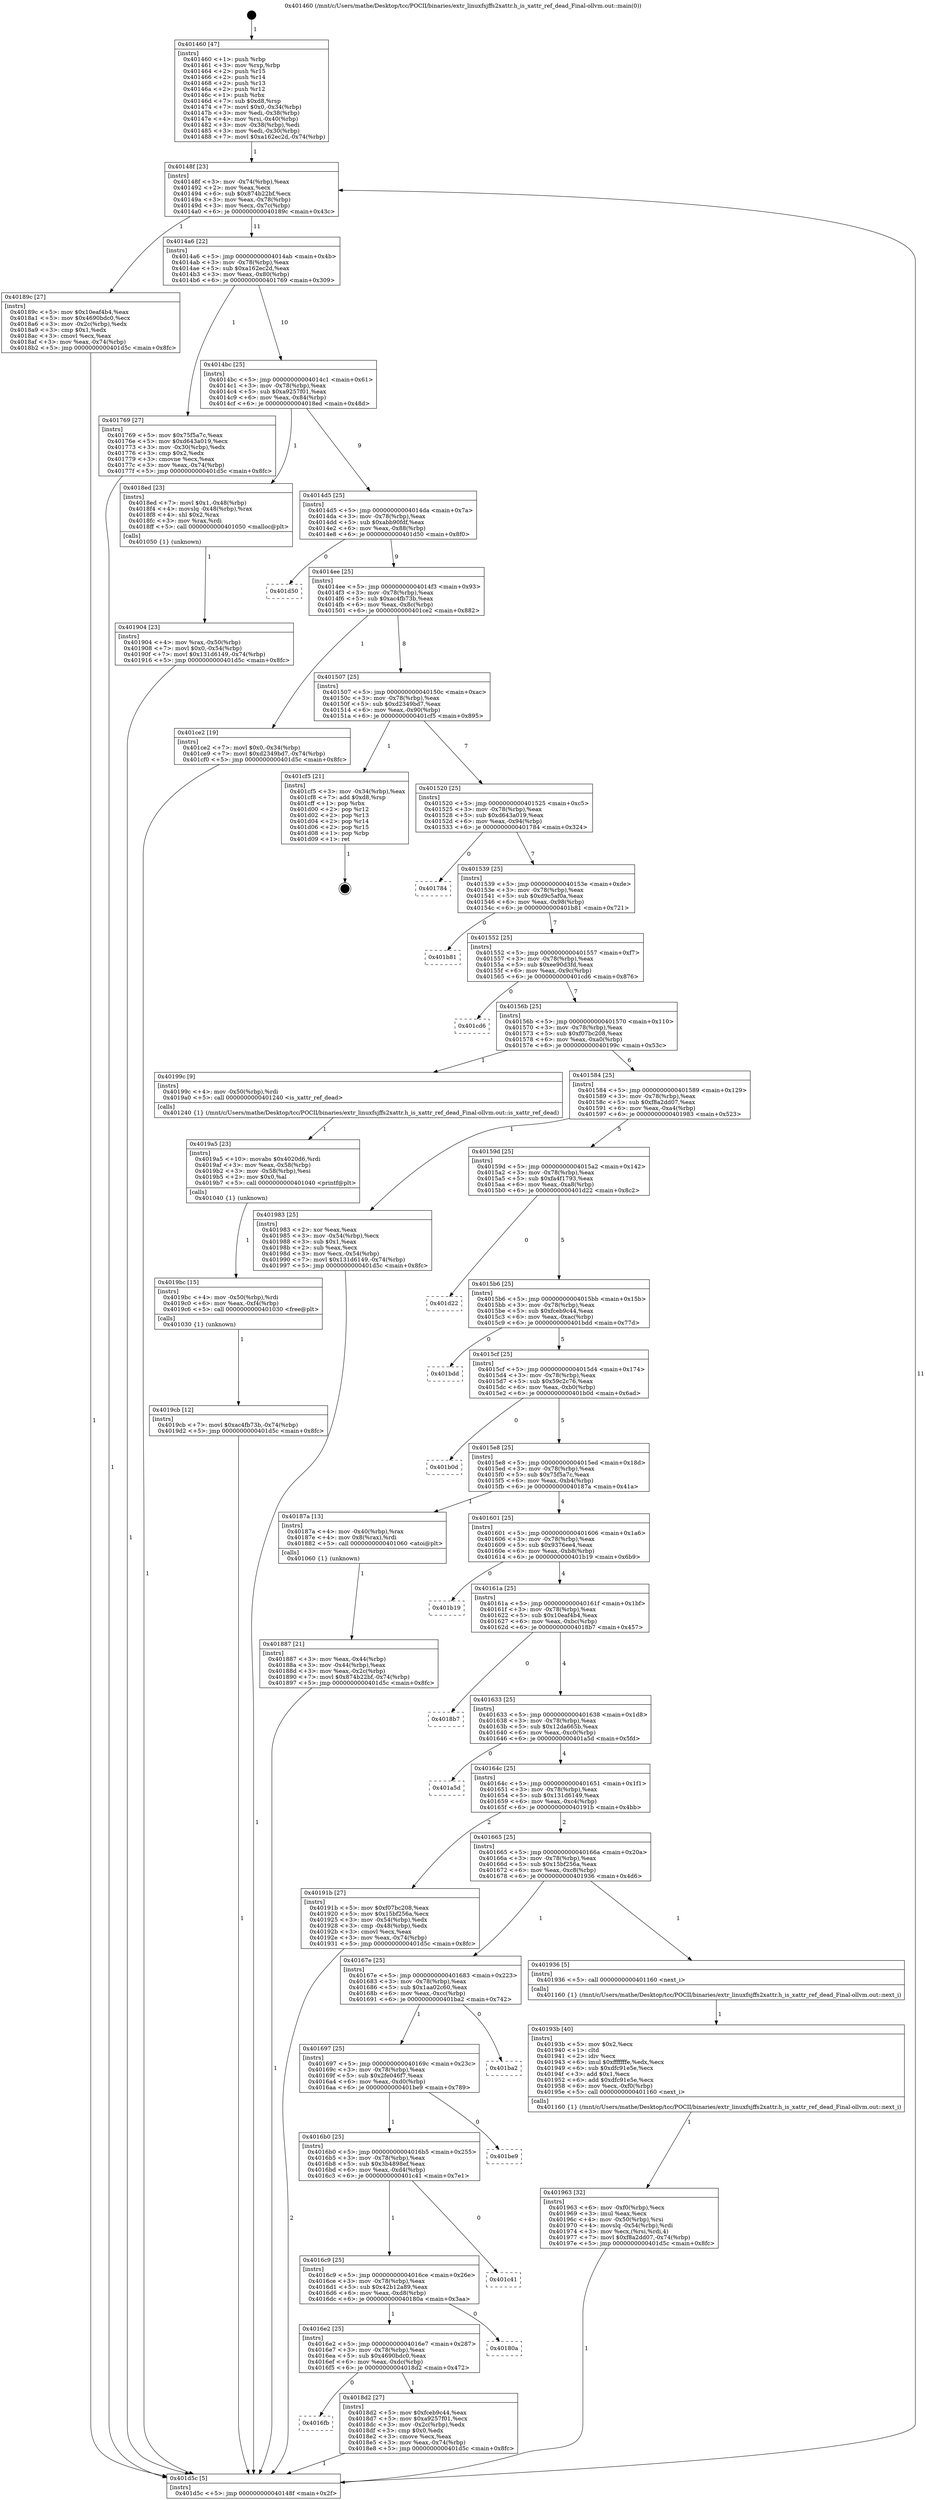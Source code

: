 digraph "0x401460" {
  label = "0x401460 (/mnt/c/Users/mathe/Desktop/tcc/POCII/binaries/extr_linuxfsjffs2xattr.h_is_xattr_ref_dead_Final-ollvm.out::main(0))"
  labelloc = "t"
  node[shape=record]

  Entry [label="",width=0.3,height=0.3,shape=circle,fillcolor=black,style=filled]
  "0x40148f" [label="{
     0x40148f [23]\l
     | [instrs]\l
     &nbsp;&nbsp;0x40148f \<+3\>: mov -0x74(%rbp),%eax\l
     &nbsp;&nbsp;0x401492 \<+2\>: mov %eax,%ecx\l
     &nbsp;&nbsp;0x401494 \<+6\>: sub $0x874b22bf,%ecx\l
     &nbsp;&nbsp;0x40149a \<+3\>: mov %eax,-0x78(%rbp)\l
     &nbsp;&nbsp;0x40149d \<+3\>: mov %ecx,-0x7c(%rbp)\l
     &nbsp;&nbsp;0x4014a0 \<+6\>: je 000000000040189c \<main+0x43c\>\l
  }"]
  "0x40189c" [label="{
     0x40189c [27]\l
     | [instrs]\l
     &nbsp;&nbsp;0x40189c \<+5\>: mov $0x10eaf4b4,%eax\l
     &nbsp;&nbsp;0x4018a1 \<+5\>: mov $0x4690bdc0,%ecx\l
     &nbsp;&nbsp;0x4018a6 \<+3\>: mov -0x2c(%rbp),%edx\l
     &nbsp;&nbsp;0x4018a9 \<+3\>: cmp $0x1,%edx\l
     &nbsp;&nbsp;0x4018ac \<+3\>: cmovl %ecx,%eax\l
     &nbsp;&nbsp;0x4018af \<+3\>: mov %eax,-0x74(%rbp)\l
     &nbsp;&nbsp;0x4018b2 \<+5\>: jmp 0000000000401d5c \<main+0x8fc\>\l
  }"]
  "0x4014a6" [label="{
     0x4014a6 [22]\l
     | [instrs]\l
     &nbsp;&nbsp;0x4014a6 \<+5\>: jmp 00000000004014ab \<main+0x4b\>\l
     &nbsp;&nbsp;0x4014ab \<+3\>: mov -0x78(%rbp),%eax\l
     &nbsp;&nbsp;0x4014ae \<+5\>: sub $0xa162ec2d,%eax\l
     &nbsp;&nbsp;0x4014b3 \<+3\>: mov %eax,-0x80(%rbp)\l
     &nbsp;&nbsp;0x4014b6 \<+6\>: je 0000000000401769 \<main+0x309\>\l
  }"]
  Exit [label="",width=0.3,height=0.3,shape=circle,fillcolor=black,style=filled,peripheries=2]
  "0x401769" [label="{
     0x401769 [27]\l
     | [instrs]\l
     &nbsp;&nbsp;0x401769 \<+5\>: mov $0x75f5a7c,%eax\l
     &nbsp;&nbsp;0x40176e \<+5\>: mov $0xd643a019,%ecx\l
     &nbsp;&nbsp;0x401773 \<+3\>: mov -0x30(%rbp),%edx\l
     &nbsp;&nbsp;0x401776 \<+3\>: cmp $0x2,%edx\l
     &nbsp;&nbsp;0x401779 \<+3\>: cmovne %ecx,%eax\l
     &nbsp;&nbsp;0x40177c \<+3\>: mov %eax,-0x74(%rbp)\l
     &nbsp;&nbsp;0x40177f \<+5\>: jmp 0000000000401d5c \<main+0x8fc\>\l
  }"]
  "0x4014bc" [label="{
     0x4014bc [25]\l
     | [instrs]\l
     &nbsp;&nbsp;0x4014bc \<+5\>: jmp 00000000004014c1 \<main+0x61\>\l
     &nbsp;&nbsp;0x4014c1 \<+3\>: mov -0x78(%rbp),%eax\l
     &nbsp;&nbsp;0x4014c4 \<+5\>: sub $0xa9257f01,%eax\l
     &nbsp;&nbsp;0x4014c9 \<+6\>: mov %eax,-0x84(%rbp)\l
     &nbsp;&nbsp;0x4014cf \<+6\>: je 00000000004018ed \<main+0x48d\>\l
  }"]
  "0x401d5c" [label="{
     0x401d5c [5]\l
     | [instrs]\l
     &nbsp;&nbsp;0x401d5c \<+5\>: jmp 000000000040148f \<main+0x2f\>\l
  }"]
  "0x401460" [label="{
     0x401460 [47]\l
     | [instrs]\l
     &nbsp;&nbsp;0x401460 \<+1\>: push %rbp\l
     &nbsp;&nbsp;0x401461 \<+3\>: mov %rsp,%rbp\l
     &nbsp;&nbsp;0x401464 \<+2\>: push %r15\l
     &nbsp;&nbsp;0x401466 \<+2\>: push %r14\l
     &nbsp;&nbsp;0x401468 \<+2\>: push %r13\l
     &nbsp;&nbsp;0x40146a \<+2\>: push %r12\l
     &nbsp;&nbsp;0x40146c \<+1\>: push %rbx\l
     &nbsp;&nbsp;0x40146d \<+7\>: sub $0xd8,%rsp\l
     &nbsp;&nbsp;0x401474 \<+7\>: movl $0x0,-0x34(%rbp)\l
     &nbsp;&nbsp;0x40147b \<+3\>: mov %edi,-0x38(%rbp)\l
     &nbsp;&nbsp;0x40147e \<+4\>: mov %rsi,-0x40(%rbp)\l
     &nbsp;&nbsp;0x401482 \<+3\>: mov -0x38(%rbp),%edi\l
     &nbsp;&nbsp;0x401485 \<+3\>: mov %edi,-0x30(%rbp)\l
     &nbsp;&nbsp;0x401488 \<+7\>: movl $0xa162ec2d,-0x74(%rbp)\l
  }"]
  "0x4019cb" [label="{
     0x4019cb [12]\l
     | [instrs]\l
     &nbsp;&nbsp;0x4019cb \<+7\>: movl $0xac4fb73b,-0x74(%rbp)\l
     &nbsp;&nbsp;0x4019d2 \<+5\>: jmp 0000000000401d5c \<main+0x8fc\>\l
  }"]
  "0x4018ed" [label="{
     0x4018ed [23]\l
     | [instrs]\l
     &nbsp;&nbsp;0x4018ed \<+7\>: movl $0x1,-0x48(%rbp)\l
     &nbsp;&nbsp;0x4018f4 \<+4\>: movslq -0x48(%rbp),%rax\l
     &nbsp;&nbsp;0x4018f8 \<+4\>: shl $0x2,%rax\l
     &nbsp;&nbsp;0x4018fc \<+3\>: mov %rax,%rdi\l
     &nbsp;&nbsp;0x4018ff \<+5\>: call 0000000000401050 \<malloc@plt\>\l
     | [calls]\l
     &nbsp;&nbsp;0x401050 \{1\} (unknown)\l
  }"]
  "0x4014d5" [label="{
     0x4014d5 [25]\l
     | [instrs]\l
     &nbsp;&nbsp;0x4014d5 \<+5\>: jmp 00000000004014da \<main+0x7a\>\l
     &nbsp;&nbsp;0x4014da \<+3\>: mov -0x78(%rbp),%eax\l
     &nbsp;&nbsp;0x4014dd \<+5\>: sub $0xabb90fdf,%eax\l
     &nbsp;&nbsp;0x4014e2 \<+6\>: mov %eax,-0x88(%rbp)\l
     &nbsp;&nbsp;0x4014e8 \<+6\>: je 0000000000401d50 \<main+0x8f0\>\l
  }"]
  "0x4019bc" [label="{
     0x4019bc [15]\l
     | [instrs]\l
     &nbsp;&nbsp;0x4019bc \<+4\>: mov -0x50(%rbp),%rdi\l
     &nbsp;&nbsp;0x4019c0 \<+6\>: mov %eax,-0xf4(%rbp)\l
     &nbsp;&nbsp;0x4019c6 \<+5\>: call 0000000000401030 \<free@plt\>\l
     | [calls]\l
     &nbsp;&nbsp;0x401030 \{1\} (unknown)\l
  }"]
  "0x401d50" [label="{
     0x401d50\l
  }", style=dashed]
  "0x4014ee" [label="{
     0x4014ee [25]\l
     | [instrs]\l
     &nbsp;&nbsp;0x4014ee \<+5\>: jmp 00000000004014f3 \<main+0x93\>\l
     &nbsp;&nbsp;0x4014f3 \<+3\>: mov -0x78(%rbp),%eax\l
     &nbsp;&nbsp;0x4014f6 \<+5\>: sub $0xac4fb73b,%eax\l
     &nbsp;&nbsp;0x4014fb \<+6\>: mov %eax,-0x8c(%rbp)\l
     &nbsp;&nbsp;0x401501 \<+6\>: je 0000000000401ce2 \<main+0x882\>\l
  }"]
  "0x4019a5" [label="{
     0x4019a5 [23]\l
     | [instrs]\l
     &nbsp;&nbsp;0x4019a5 \<+10\>: movabs $0x4020d6,%rdi\l
     &nbsp;&nbsp;0x4019af \<+3\>: mov %eax,-0x58(%rbp)\l
     &nbsp;&nbsp;0x4019b2 \<+3\>: mov -0x58(%rbp),%esi\l
     &nbsp;&nbsp;0x4019b5 \<+2\>: mov $0x0,%al\l
     &nbsp;&nbsp;0x4019b7 \<+5\>: call 0000000000401040 \<printf@plt\>\l
     | [calls]\l
     &nbsp;&nbsp;0x401040 \{1\} (unknown)\l
  }"]
  "0x401ce2" [label="{
     0x401ce2 [19]\l
     | [instrs]\l
     &nbsp;&nbsp;0x401ce2 \<+7\>: movl $0x0,-0x34(%rbp)\l
     &nbsp;&nbsp;0x401ce9 \<+7\>: movl $0xd2349bd7,-0x74(%rbp)\l
     &nbsp;&nbsp;0x401cf0 \<+5\>: jmp 0000000000401d5c \<main+0x8fc\>\l
  }"]
  "0x401507" [label="{
     0x401507 [25]\l
     | [instrs]\l
     &nbsp;&nbsp;0x401507 \<+5\>: jmp 000000000040150c \<main+0xac\>\l
     &nbsp;&nbsp;0x40150c \<+3\>: mov -0x78(%rbp),%eax\l
     &nbsp;&nbsp;0x40150f \<+5\>: sub $0xd2349bd7,%eax\l
     &nbsp;&nbsp;0x401514 \<+6\>: mov %eax,-0x90(%rbp)\l
     &nbsp;&nbsp;0x40151a \<+6\>: je 0000000000401cf5 \<main+0x895\>\l
  }"]
  "0x401963" [label="{
     0x401963 [32]\l
     | [instrs]\l
     &nbsp;&nbsp;0x401963 \<+6\>: mov -0xf0(%rbp),%ecx\l
     &nbsp;&nbsp;0x401969 \<+3\>: imul %eax,%ecx\l
     &nbsp;&nbsp;0x40196c \<+4\>: mov -0x50(%rbp),%rsi\l
     &nbsp;&nbsp;0x401970 \<+4\>: movslq -0x54(%rbp),%rdi\l
     &nbsp;&nbsp;0x401974 \<+3\>: mov %ecx,(%rsi,%rdi,4)\l
     &nbsp;&nbsp;0x401977 \<+7\>: movl $0xf8a2dd07,-0x74(%rbp)\l
     &nbsp;&nbsp;0x40197e \<+5\>: jmp 0000000000401d5c \<main+0x8fc\>\l
  }"]
  "0x401cf5" [label="{
     0x401cf5 [21]\l
     | [instrs]\l
     &nbsp;&nbsp;0x401cf5 \<+3\>: mov -0x34(%rbp),%eax\l
     &nbsp;&nbsp;0x401cf8 \<+7\>: add $0xd8,%rsp\l
     &nbsp;&nbsp;0x401cff \<+1\>: pop %rbx\l
     &nbsp;&nbsp;0x401d00 \<+2\>: pop %r12\l
     &nbsp;&nbsp;0x401d02 \<+2\>: pop %r13\l
     &nbsp;&nbsp;0x401d04 \<+2\>: pop %r14\l
     &nbsp;&nbsp;0x401d06 \<+2\>: pop %r15\l
     &nbsp;&nbsp;0x401d08 \<+1\>: pop %rbp\l
     &nbsp;&nbsp;0x401d09 \<+1\>: ret\l
  }"]
  "0x401520" [label="{
     0x401520 [25]\l
     | [instrs]\l
     &nbsp;&nbsp;0x401520 \<+5\>: jmp 0000000000401525 \<main+0xc5\>\l
     &nbsp;&nbsp;0x401525 \<+3\>: mov -0x78(%rbp),%eax\l
     &nbsp;&nbsp;0x401528 \<+5\>: sub $0xd643a019,%eax\l
     &nbsp;&nbsp;0x40152d \<+6\>: mov %eax,-0x94(%rbp)\l
     &nbsp;&nbsp;0x401533 \<+6\>: je 0000000000401784 \<main+0x324\>\l
  }"]
  "0x40193b" [label="{
     0x40193b [40]\l
     | [instrs]\l
     &nbsp;&nbsp;0x40193b \<+5\>: mov $0x2,%ecx\l
     &nbsp;&nbsp;0x401940 \<+1\>: cltd\l
     &nbsp;&nbsp;0x401941 \<+2\>: idiv %ecx\l
     &nbsp;&nbsp;0x401943 \<+6\>: imul $0xfffffffe,%edx,%ecx\l
     &nbsp;&nbsp;0x401949 \<+6\>: sub $0xdfc91e5e,%ecx\l
     &nbsp;&nbsp;0x40194f \<+3\>: add $0x1,%ecx\l
     &nbsp;&nbsp;0x401952 \<+6\>: add $0xdfc91e5e,%ecx\l
     &nbsp;&nbsp;0x401958 \<+6\>: mov %ecx,-0xf0(%rbp)\l
     &nbsp;&nbsp;0x40195e \<+5\>: call 0000000000401160 \<next_i\>\l
     | [calls]\l
     &nbsp;&nbsp;0x401160 \{1\} (/mnt/c/Users/mathe/Desktop/tcc/POCII/binaries/extr_linuxfsjffs2xattr.h_is_xattr_ref_dead_Final-ollvm.out::next_i)\l
  }"]
  "0x401784" [label="{
     0x401784\l
  }", style=dashed]
  "0x401539" [label="{
     0x401539 [25]\l
     | [instrs]\l
     &nbsp;&nbsp;0x401539 \<+5\>: jmp 000000000040153e \<main+0xde\>\l
     &nbsp;&nbsp;0x40153e \<+3\>: mov -0x78(%rbp),%eax\l
     &nbsp;&nbsp;0x401541 \<+5\>: sub $0xd9c5af0a,%eax\l
     &nbsp;&nbsp;0x401546 \<+6\>: mov %eax,-0x98(%rbp)\l
     &nbsp;&nbsp;0x40154c \<+6\>: je 0000000000401b81 \<main+0x721\>\l
  }"]
  "0x401904" [label="{
     0x401904 [23]\l
     | [instrs]\l
     &nbsp;&nbsp;0x401904 \<+4\>: mov %rax,-0x50(%rbp)\l
     &nbsp;&nbsp;0x401908 \<+7\>: movl $0x0,-0x54(%rbp)\l
     &nbsp;&nbsp;0x40190f \<+7\>: movl $0x131d6149,-0x74(%rbp)\l
     &nbsp;&nbsp;0x401916 \<+5\>: jmp 0000000000401d5c \<main+0x8fc\>\l
  }"]
  "0x401b81" [label="{
     0x401b81\l
  }", style=dashed]
  "0x401552" [label="{
     0x401552 [25]\l
     | [instrs]\l
     &nbsp;&nbsp;0x401552 \<+5\>: jmp 0000000000401557 \<main+0xf7\>\l
     &nbsp;&nbsp;0x401557 \<+3\>: mov -0x78(%rbp),%eax\l
     &nbsp;&nbsp;0x40155a \<+5\>: sub $0xee90d3fd,%eax\l
     &nbsp;&nbsp;0x40155f \<+6\>: mov %eax,-0x9c(%rbp)\l
     &nbsp;&nbsp;0x401565 \<+6\>: je 0000000000401cd6 \<main+0x876\>\l
  }"]
  "0x4016fb" [label="{
     0x4016fb\l
  }", style=dashed]
  "0x401cd6" [label="{
     0x401cd6\l
  }", style=dashed]
  "0x40156b" [label="{
     0x40156b [25]\l
     | [instrs]\l
     &nbsp;&nbsp;0x40156b \<+5\>: jmp 0000000000401570 \<main+0x110\>\l
     &nbsp;&nbsp;0x401570 \<+3\>: mov -0x78(%rbp),%eax\l
     &nbsp;&nbsp;0x401573 \<+5\>: sub $0xf07bc208,%eax\l
     &nbsp;&nbsp;0x401578 \<+6\>: mov %eax,-0xa0(%rbp)\l
     &nbsp;&nbsp;0x40157e \<+6\>: je 000000000040199c \<main+0x53c\>\l
  }"]
  "0x4018d2" [label="{
     0x4018d2 [27]\l
     | [instrs]\l
     &nbsp;&nbsp;0x4018d2 \<+5\>: mov $0xfceb9c44,%eax\l
     &nbsp;&nbsp;0x4018d7 \<+5\>: mov $0xa9257f01,%ecx\l
     &nbsp;&nbsp;0x4018dc \<+3\>: mov -0x2c(%rbp),%edx\l
     &nbsp;&nbsp;0x4018df \<+3\>: cmp $0x0,%edx\l
     &nbsp;&nbsp;0x4018e2 \<+3\>: cmove %ecx,%eax\l
     &nbsp;&nbsp;0x4018e5 \<+3\>: mov %eax,-0x74(%rbp)\l
     &nbsp;&nbsp;0x4018e8 \<+5\>: jmp 0000000000401d5c \<main+0x8fc\>\l
  }"]
  "0x40199c" [label="{
     0x40199c [9]\l
     | [instrs]\l
     &nbsp;&nbsp;0x40199c \<+4\>: mov -0x50(%rbp),%rdi\l
     &nbsp;&nbsp;0x4019a0 \<+5\>: call 0000000000401240 \<is_xattr_ref_dead\>\l
     | [calls]\l
     &nbsp;&nbsp;0x401240 \{1\} (/mnt/c/Users/mathe/Desktop/tcc/POCII/binaries/extr_linuxfsjffs2xattr.h_is_xattr_ref_dead_Final-ollvm.out::is_xattr_ref_dead)\l
  }"]
  "0x401584" [label="{
     0x401584 [25]\l
     | [instrs]\l
     &nbsp;&nbsp;0x401584 \<+5\>: jmp 0000000000401589 \<main+0x129\>\l
     &nbsp;&nbsp;0x401589 \<+3\>: mov -0x78(%rbp),%eax\l
     &nbsp;&nbsp;0x40158c \<+5\>: sub $0xf8a2dd07,%eax\l
     &nbsp;&nbsp;0x401591 \<+6\>: mov %eax,-0xa4(%rbp)\l
     &nbsp;&nbsp;0x401597 \<+6\>: je 0000000000401983 \<main+0x523\>\l
  }"]
  "0x4016e2" [label="{
     0x4016e2 [25]\l
     | [instrs]\l
     &nbsp;&nbsp;0x4016e2 \<+5\>: jmp 00000000004016e7 \<main+0x287\>\l
     &nbsp;&nbsp;0x4016e7 \<+3\>: mov -0x78(%rbp),%eax\l
     &nbsp;&nbsp;0x4016ea \<+5\>: sub $0x4690bdc0,%eax\l
     &nbsp;&nbsp;0x4016ef \<+6\>: mov %eax,-0xdc(%rbp)\l
     &nbsp;&nbsp;0x4016f5 \<+6\>: je 00000000004018d2 \<main+0x472\>\l
  }"]
  "0x401983" [label="{
     0x401983 [25]\l
     | [instrs]\l
     &nbsp;&nbsp;0x401983 \<+2\>: xor %eax,%eax\l
     &nbsp;&nbsp;0x401985 \<+3\>: mov -0x54(%rbp),%ecx\l
     &nbsp;&nbsp;0x401988 \<+3\>: sub $0x1,%eax\l
     &nbsp;&nbsp;0x40198b \<+2\>: sub %eax,%ecx\l
     &nbsp;&nbsp;0x40198d \<+3\>: mov %ecx,-0x54(%rbp)\l
     &nbsp;&nbsp;0x401990 \<+7\>: movl $0x131d6149,-0x74(%rbp)\l
     &nbsp;&nbsp;0x401997 \<+5\>: jmp 0000000000401d5c \<main+0x8fc\>\l
  }"]
  "0x40159d" [label="{
     0x40159d [25]\l
     | [instrs]\l
     &nbsp;&nbsp;0x40159d \<+5\>: jmp 00000000004015a2 \<main+0x142\>\l
     &nbsp;&nbsp;0x4015a2 \<+3\>: mov -0x78(%rbp),%eax\l
     &nbsp;&nbsp;0x4015a5 \<+5\>: sub $0xfa4f1793,%eax\l
     &nbsp;&nbsp;0x4015aa \<+6\>: mov %eax,-0xa8(%rbp)\l
     &nbsp;&nbsp;0x4015b0 \<+6\>: je 0000000000401d22 \<main+0x8c2\>\l
  }"]
  "0x40180a" [label="{
     0x40180a\l
  }", style=dashed]
  "0x401d22" [label="{
     0x401d22\l
  }", style=dashed]
  "0x4015b6" [label="{
     0x4015b6 [25]\l
     | [instrs]\l
     &nbsp;&nbsp;0x4015b6 \<+5\>: jmp 00000000004015bb \<main+0x15b\>\l
     &nbsp;&nbsp;0x4015bb \<+3\>: mov -0x78(%rbp),%eax\l
     &nbsp;&nbsp;0x4015be \<+5\>: sub $0xfceb9c44,%eax\l
     &nbsp;&nbsp;0x4015c3 \<+6\>: mov %eax,-0xac(%rbp)\l
     &nbsp;&nbsp;0x4015c9 \<+6\>: je 0000000000401bdd \<main+0x77d\>\l
  }"]
  "0x4016c9" [label="{
     0x4016c9 [25]\l
     | [instrs]\l
     &nbsp;&nbsp;0x4016c9 \<+5\>: jmp 00000000004016ce \<main+0x26e\>\l
     &nbsp;&nbsp;0x4016ce \<+3\>: mov -0x78(%rbp),%eax\l
     &nbsp;&nbsp;0x4016d1 \<+5\>: sub $0x42b12a89,%eax\l
     &nbsp;&nbsp;0x4016d6 \<+6\>: mov %eax,-0xd8(%rbp)\l
     &nbsp;&nbsp;0x4016dc \<+6\>: je 000000000040180a \<main+0x3aa\>\l
  }"]
  "0x401bdd" [label="{
     0x401bdd\l
  }", style=dashed]
  "0x4015cf" [label="{
     0x4015cf [25]\l
     | [instrs]\l
     &nbsp;&nbsp;0x4015cf \<+5\>: jmp 00000000004015d4 \<main+0x174\>\l
     &nbsp;&nbsp;0x4015d4 \<+3\>: mov -0x78(%rbp),%eax\l
     &nbsp;&nbsp;0x4015d7 \<+5\>: sub $0x59c2c76,%eax\l
     &nbsp;&nbsp;0x4015dc \<+6\>: mov %eax,-0xb0(%rbp)\l
     &nbsp;&nbsp;0x4015e2 \<+6\>: je 0000000000401b0d \<main+0x6ad\>\l
  }"]
  "0x401c41" [label="{
     0x401c41\l
  }", style=dashed]
  "0x401b0d" [label="{
     0x401b0d\l
  }", style=dashed]
  "0x4015e8" [label="{
     0x4015e8 [25]\l
     | [instrs]\l
     &nbsp;&nbsp;0x4015e8 \<+5\>: jmp 00000000004015ed \<main+0x18d\>\l
     &nbsp;&nbsp;0x4015ed \<+3\>: mov -0x78(%rbp),%eax\l
     &nbsp;&nbsp;0x4015f0 \<+5\>: sub $0x75f5a7c,%eax\l
     &nbsp;&nbsp;0x4015f5 \<+6\>: mov %eax,-0xb4(%rbp)\l
     &nbsp;&nbsp;0x4015fb \<+6\>: je 000000000040187a \<main+0x41a\>\l
  }"]
  "0x4016b0" [label="{
     0x4016b0 [25]\l
     | [instrs]\l
     &nbsp;&nbsp;0x4016b0 \<+5\>: jmp 00000000004016b5 \<main+0x255\>\l
     &nbsp;&nbsp;0x4016b5 \<+3\>: mov -0x78(%rbp),%eax\l
     &nbsp;&nbsp;0x4016b8 \<+5\>: sub $0x3b4898ef,%eax\l
     &nbsp;&nbsp;0x4016bd \<+6\>: mov %eax,-0xd4(%rbp)\l
     &nbsp;&nbsp;0x4016c3 \<+6\>: je 0000000000401c41 \<main+0x7e1\>\l
  }"]
  "0x40187a" [label="{
     0x40187a [13]\l
     | [instrs]\l
     &nbsp;&nbsp;0x40187a \<+4\>: mov -0x40(%rbp),%rax\l
     &nbsp;&nbsp;0x40187e \<+4\>: mov 0x8(%rax),%rdi\l
     &nbsp;&nbsp;0x401882 \<+5\>: call 0000000000401060 \<atoi@plt\>\l
     | [calls]\l
     &nbsp;&nbsp;0x401060 \{1\} (unknown)\l
  }"]
  "0x401601" [label="{
     0x401601 [25]\l
     | [instrs]\l
     &nbsp;&nbsp;0x401601 \<+5\>: jmp 0000000000401606 \<main+0x1a6\>\l
     &nbsp;&nbsp;0x401606 \<+3\>: mov -0x78(%rbp),%eax\l
     &nbsp;&nbsp;0x401609 \<+5\>: sub $0x9376ee4,%eax\l
     &nbsp;&nbsp;0x40160e \<+6\>: mov %eax,-0xb8(%rbp)\l
     &nbsp;&nbsp;0x401614 \<+6\>: je 0000000000401b19 \<main+0x6b9\>\l
  }"]
  "0x401887" [label="{
     0x401887 [21]\l
     | [instrs]\l
     &nbsp;&nbsp;0x401887 \<+3\>: mov %eax,-0x44(%rbp)\l
     &nbsp;&nbsp;0x40188a \<+3\>: mov -0x44(%rbp),%eax\l
     &nbsp;&nbsp;0x40188d \<+3\>: mov %eax,-0x2c(%rbp)\l
     &nbsp;&nbsp;0x401890 \<+7\>: movl $0x874b22bf,-0x74(%rbp)\l
     &nbsp;&nbsp;0x401897 \<+5\>: jmp 0000000000401d5c \<main+0x8fc\>\l
  }"]
  "0x401be9" [label="{
     0x401be9\l
  }", style=dashed]
  "0x401b19" [label="{
     0x401b19\l
  }", style=dashed]
  "0x40161a" [label="{
     0x40161a [25]\l
     | [instrs]\l
     &nbsp;&nbsp;0x40161a \<+5\>: jmp 000000000040161f \<main+0x1bf\>\l
     &nbsp;&nbsp;0x40161f \<+3\>: mov -0x78(%rbp),%eax\l
     &nbsp;&nbsp;0x401622 \<+5\>: sub $0x10eaf4b4,%eax\l
     &nbsp;&nbsp;0x401627 \<+6\>: mov %eax,-0xbc(%rbp)\l
     &nbsp;&nbsp;0x40162d \<+6\>: je 00000000004018b7 \<main+0x457\>\l
  }"]
  "0x401697" [label="{
     0x401697 [25]\l
     | [instrs]\l
     &nbsp;&nbsp;0x401697 \<+5\>: jmp 000000000040169c \<main+0x23c\>\l
     &nbsp;&nbsp;0x40169c \<+3\>: mov -0x78(%rbp),%eax\l
     &nbsp;&nbsp;0x40169f \<+5\>: sub $0x2fe046f7,%eax\l
     &nbsp;&nbsp;0x4016a4 \<+6\>: mov %eax,-0xd0(%rbp)\l
     &nbsp;&nbsp;0x4016aa \<+6\>: je 0000000000401be9 \<main+0x789\>\l
  }"]
  "0x4018b7" [label="{
     0x4018b7\l
  }", style=dashed]
  "0x401633" [label="{
     0x401633 [25]\l
     | [instrs]\l
     &nbsp;&nbsp;0x401633 \<+5\>: jmp 0000000000401638 \<main+0x1d8\>\l
     &nbsp;&nbsp;0x401638 \<+3\>: mov -0x78(%rbp),%eax\l
     &nbsp;&nbsp;0x40163b \<+5\>: sub $0x12da665b,%eax\l
     &nbsp;&nbsp;0x401640 \<+6\>: mov %eax,-0xc0(%rbp)\l
     &nbsp;&nbsp;0x401646 \<+6\>: je 0000000000401a5d \<main+0x5fd\>\l
  }"]
  "0x401ba2" [label="{
     0x401ba2\l
  }", style=dashed]
  "0x401a5d" [label="{
     0x401a5d\l
  }", style=dashed]
  "0x40164c" [label="{
     0x40164c [25]\l
     | [instrs]\l
     &nbsp;&nbsp;0x40164c \<+5\>: jmp 0000000000401651 \<main+0x1f1\>\l
     &nbsp;&nbsp;0x401651 \<+3\>: mov -0x78(%rbp),%eax\l
     &nbsp;&nbsp;0x401654 \<+5\>: sub $0x131d6149,%eax\l
     &nbsp;&nbsp;0x401659 \<+6\>: mov %eax,-0xc4(%rbp)\l
     &nbsp;&nbsp;0x40165f \<+6\>: je 000000000040191b \<main+0x4bb\>\l
  }"]
  "0x40167e" [label="{
     0x40167e [25]\l
     | [instrs]\l
     &nbsp;&nbsp;0x40167e \<+5\>: jmp 0000000000401683 \<main+0x223\>\l
     &nbsp;&nbsp;0x401683 \<+3\>: mov -0x78(%rbp),%eax\l
     &nbsp;&nbsp;0x401686 \<+5\>: sub $0x1aa02c60,%eax\l
     &nbsp;&nbsp;0x40168b \<+6\>: mov %eax,-0xcc(%rbp)\l
     &nbsp;&nbsp;0x401691 \<+6\>: je 0000000000401ba2 \<main+0x742\>\l
  }"]
  "0x40191b" [label="{
     0x40191b [27]\l
     | [instrs]\l
     &nbsp;&nbsp;0x40191b \<+5\>: mov $0xf07bc208,%eax\l
     &nbsp;&nbsp;0x401920 \<+5\>: mov $0x15bf256a,%ecx\l
     &nbsp;&nbsp;0x401925 \<+3\>: mov -0x54(%rbp),%edx\l
     &nbsp;&nbsp;0x401928 \<+3\>: cmp -0x48(%rbp),%edx\l
     &nbsp;&nbsp;0x40192b \<+3\>: cmovl %ecx,%eax\l
     &nbsp;&nbsp;0x40192e \<+3\>: mov %eax,-0x74(%rbp)\l
     &nbsp;&nbsp;0x401931 \<+5\>: jmp 0000000000401d5c \<main+0x8fc\>\l
  }"]
  "0x401665" [label="{
     0x401665 [25]\l
     | [instrs]\l
     &nbsp;&nbsp;0x401665 \<+5\>: jmp 000000000040166a \<main+0x20a\>\l
     &nbsp;&nbsp;0x40166a \<+3\>: mov -0x78(%rbp),%eax\l
     &nbsp;&nbsp;0x40166d \<+5\>: sub $0x15bf256a,%eax\l
     &nbsp;&nbsp;0x401672 \<+6\>: mov %eax,-0xc8(%rbp)\l
     &nbsp;&nbsp;0x401678 \<+6\>: je 0000000000401936 \<main+0x4d6\>\l
  }"]
  "0x401936" [label="{
     0x401936 [5]\l
     | [instrs]\l
     &nbsp;&nbsp;0x401936 \<+5\>: call 0000000000401160 \<next_i\>\l
     | [calls]\l
     &nbsp;&nbsp;0x401160 \{1\} (/mnt/c/Users/mathe/Desktop/tcc/POCII/binaries/extr_linuxfsjffs2xattr.h_is_xattr_ref_dead_Final-ollvm.out::next_i)\l
  }"]
  Entry -> "0x401460" [label=" 1"]
  "0x40148f" -> "0x40189c" [label=" 1"]
  "0x40148f" -> "0x4014a6" [label=" 11"]
  "0x401cf5" -> Exit [label=" 1"]
  "0x4014a6" -> "0x401769" [label=" 1"]
  "0x4014a6" -> "0x4014bc" [label=" 10"]
  "0x401769" -> "0x401d5c" [label=" 1"]
  "0x401460" -> "0x40148f" [label=" 1"]
  "0x401d5c" -> "0x40148f" [label=" 11"]
  "0x401ce2" -> "0x401d5c" [label=" 1"]
  "0x4014bc" -> "0x4018ed" [label=" 1"]
  "0x4014bc" -> "0x4014d5" [label=" 9"]
  "0x4019cb" -> "0x401d5c" [label=" 1"]
  "0x4014d5" -> "0x401d50" [label=" 0"]
  "0x4014d5" -> "0x4014ee" [label=" 9"]
  "0x4019bc" -> "0x4019cb" [label=" 1"]
  "0x4014ee" -> "0x401ce2" [label=" 1"]
  "0x4014ee" -> "0x401507" [label=" 8"]
  "0x4019a5" -> "0x4019bc" [label=" 1"]
  "0x401507" -> "0x401cf5" [label=" 1"]
  "0x401507" -> "0x401520" [label=" 7"]
  "0x40199c" -> "0x4019a5" [label=" 1"]
  "0x401520" -> "0x401784" [label=" 0"]
  "0x401520" -> "0x401539" [label=" 7"]
  "0x401983" -> "0x401d5c" [label=" 1"]
  "0x401539" -> "0x401b81" [label=" 0"]
  "0x401539" -> "0x401552" [label=" 7"]
  "0x401963" -> "0x401d5c" [label=" 1"]
  "0x401552" -> "0x401cd6" [label=" 0"]
  "0x401552" -> "0x40156b" [label=" 7"]
  "0x40193b" -> "0x401963" [label=" 1"]
  "0x40156b" -> "0x40199c" [label=" 1"]
  "0x40156b" -> "0x401584" [label=" 6"]
  "0x401936" -> "0x40193b" [label=" 1"]
  "0x401584" -> "0x401983" [label=" 1"]
  "0x401584" -> "0x40159d" [label=" 5"]
  "0x401904" -> "0x401d5c" [label=" 1"]
  "0x40159d" -> "0x401d22" [label=" 0"]
  "0x40159d" -> "0x4015b6" [label=" 5"]
  "0x4018ed" -> "0x401904" [label=" 1"]
  "0x4015b6" -> "0x401bdd" [label=" 0"]
  "0x4015b6" -> "0x4015cf" [label=" 5"]
  "0x4016e2" -> "0x4016fb" [label=" 0"]
  "0x4015cf" -> "0x401b0d" [label=" 0"]
  "0x4015cf" -> "0x4015e8" [label=" 5"]
  "0x4016e2" -> "0x4018d2" [label=" 1"]
  "0x4015e8" -> "0x40187a" [label=" 1"]
  "0x4015e8" -> "0x401601" [label=" 4"]
  "0x40187a" -> "0x401887" [label=" 1"]
  "0x401887" -> "0x401d5c" [label=" 1"]
  "0x40189c" -> "0x401d5c" [label=" 1"]
  "0x4016c9" -> "0x4016e2" [label=" 1"]
  "0x401601" -> "0x401b19" [label=" 0"]
  "0x401601" -> "0x40161a" [label=" 4"]
  "0x4016c9" -> "0x40180a" [label=" 0"]
  "0x40161a" -> "0x4018b7" [label=" 0"]
  "0x40161a" -> "0x401633" [label=" 4"]
  "0x4016b0" -> "0x4016c9" [label=" 1"]
  "0x401633" -> "0x401a5d" [label=" 0"]
  "0x401633" -> "0x40164c" [label=" 4"]
  "0x4016b0" -> "0x401c41" [label=" 0"]
  "0x40164c" -> "0x40191b" [label=" 2"]
  "0x40164c" -> "0x401665" [label=" 2"]
  "0x401697" -> "0x4016b0" [label=" 1"]
  "0x401665" -> "0x401936" [label=" 1"]
  "0x401665" -> "0x40167e" [label=" 1"]
  "0x40191b" -> "0x401d5c" [label=" 2"]
  "0x40167e" -> "0x401ba2" [label=" 0"]
  "0x40167e" -> "0x401697" [label=" 1"]
  "0x4018d2" -> "0x401d5c" [label=" 1"]
  "0x401697" -> "0x401be9" [label=" 0"]
}
